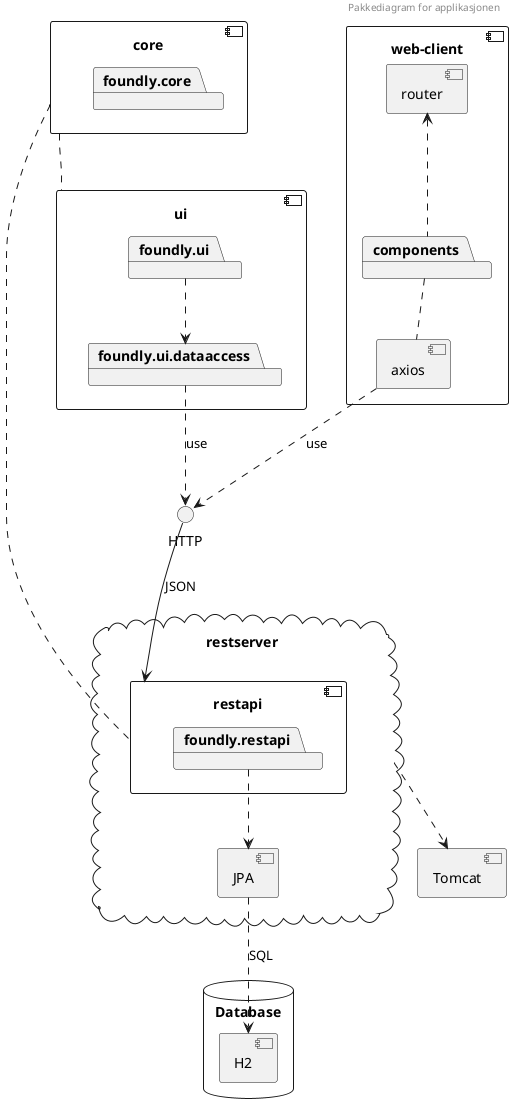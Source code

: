 @startuml
header Pakkediagram for applikasjonen

component core {
    package foundly.core
    package foundly.core
}

together {
component ui {
    package foundly.ui
    package foundly.ui.dataaccess
}

foundly.ui.dataaccess ..> HTTP : use
foundly.ui ..> foundly.ui.dataaccess

}
component web-client{
    component router {
    }
    package components
    component axios{
    }
    axios ..> HTTP : use
    router <.. components
    components .. axios

}

cloud restserver {
    component restapi {
        package foundly.restapi
    }
    component JPA {
    }
    foundly.restapi ..> JPA
}
database "Database" {
  component H2 {
  }
}
JPA ..> H2 : SQL

component Tomcat {
}
restserver ..> Tomcat

core .. restapi
core .. ui

HTTP --> restapi : JSON
@enduml